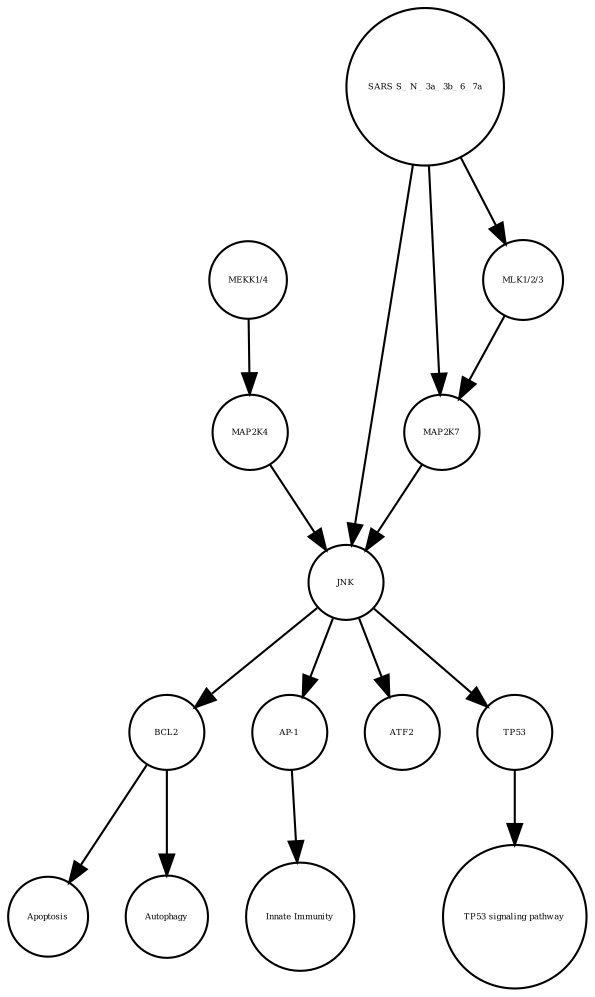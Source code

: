 strict digraph  {
BCL2 [annotation=urn_miriam_uniprot_P10415, bipartite=0, cls=macromolecule, fontsize=4, label=BCL2, shape=circle];
Apoptosis [annotation="", bipartite=0, cls=phenotype, fontsize=4, label=Apoptosis, shape=circle];
Autophagy [annotation="", bipartite=0, cls=phenotype, fontsize=4, label=Autophagy, shape=circle];
"AP-1" [annotation="", bipartite=0, cls=complex, fontsize=4, label="AP-1", shape=circle];
"Innate Immunity" [annotation="", bipartite=0, cls=phenotype, fontsize=4, label="Innate Immunity", shape=circle];
MAP2K4 [annotation=urn_miriam_uniprot_P45985, bipartite=0, cls=macromolecule, fontsize=4, label=MAP2K4, shape=circle];
"MEKK1/4" [annotation="", bipartite=0, cls=complex, fontsize=4, label="MEKK1/4", shape=circle];
ATF2 [annotation=urn_miriam_uniprot_P15336, bipartite=0, cls=macromolecule, fontsize=4, label=ATF2, shape=circle];
JNK [annotation="", bipartite=0, cls=complex, fontsize=4, label=JNK, shape=circle];
"SARS S_ N_ 3a_ 3b_ 6_ 7a" [annotation="", bipartite=0, cls=macromolecule, fontsize=4, label="SARS S_ N_ 3a_ 3b_ 6_ 7a", shape=circle];
MAP2K7 [annotation=urn_miriam_uniprot_O14733, bipartite=0, cls=macromolecule, fontsize=4, label=MAP2K7, shape=circle];
"MLK1/2/3" [annotation="", bipartite=0, cls=complex, fontsize=4, label="MLK1/2/3", shape=circle];
TP53 [annotation=urn_miriam_uniprot_P04637, bipartite=0, cls=macromolecule, fontsize=4, label=TP53, shape=circle];
"TP53 signaling pathway" [annotation="", bipartite=0, cls="unspecified entity", fontsize=4, label="TP53 signaling pathway", shape=circle];
BCL2 -> Apoptosis  [annotation="", interaction_type=inhibition];
BCL2 -> Autophagy  [annotation="", interaction_type="necessary stimulation"];
"AP-1" -> "Innate Immunity"  [annotation="", interaction_type="necessary stimulation"];
MAP2K4 -> JNK  [annotation="", interaction_type=production];
"MEKK1/4" -> MAP2K4  [annotation="", interaction_type=production];
JNK -> "AP-1"  [annotation="", interaction_type=production];
JNK -> TP53  [annotation="", interaction_type=production];
JNK -> ATF2  [annotation="", interaction_type=production];
JNK -> BCL2  [annotation="", interaction_type=production];
"SARS S_ N_ 3a_ 3b_ 6_ 7a" -> "MLK1/2/3"  [annotation="", interaction_type=production];
"SARS S_ N_ 3a_ 3b_ 6_ 7a" -> JNK  [annotation="", interaction_type=production];
"SARS S_ N_ 3a_ 3b_ 6_ 7a" -> MAP2K7  [annotation="", interaction_type=production];
MAP2K7 -> JNK  [annotation="", interaction_type=production];
"MLK1/2/3" -> MAP2K7  [annotation="", interaction_type=production];
TP53 -> "TP53 signaling pathway"  [annotation="", interaction_type=production];
}

